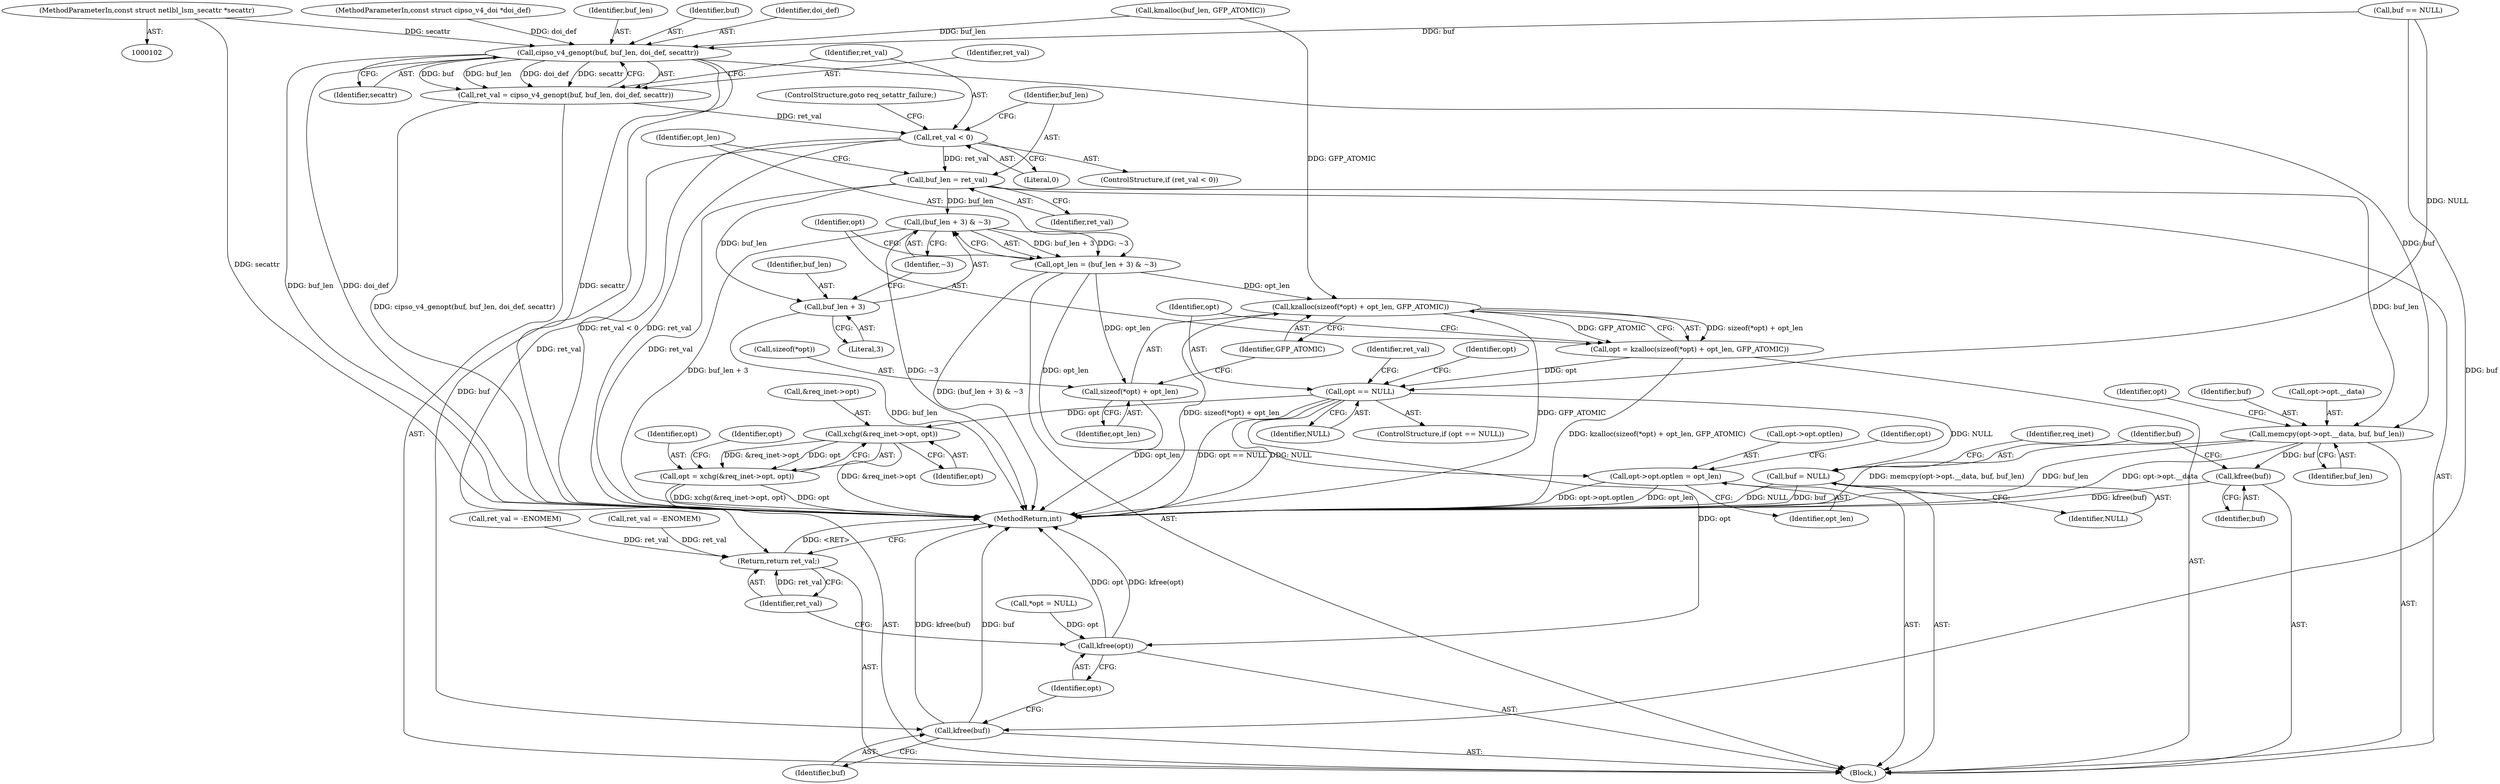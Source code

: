 digraph "0_linux_f6d8bd051c391c1c0458a30b2a7abcd939329259_7@pointer" {
"1000105" [label="(MethodParameterIn,const struct netlbl_lsm_secattr *secattr)"];
"1000143" [label="(Call,cipso_v4_genopt(buf, buf_len, doi_def, secattr))"];
"1000141" [label="(Call,ret_val = cipso_v4_genopt(buf, buf_len, doi_def, secattr))"];
"1000149" [label="(Call,ret_val < 0)"];
"1000153" [label="(Call,buf_len = ret_val)"];
"1000158" [label="(Call,(buf_len + 3) & ~3)"];
"1000156" [label="(Call,opt_len = (buf_len + 3) & ~3)"];
"1000165" [label="(Call,kzalloc(sizeof(*opt) + opt_len, GFP_ATOMIC))"];
"1000163" [label="(Call,opt = kzalloc(sizeof(*opt) + opt_len, GFP_ATOMIC))"];
"1000173" [label="(Call,opt == NULL)"];
"1000207" [label="(Call,buf = NULL)"];
"1000216" [label="(Call,xchg(&req_inet->opt, opt))"];
"1000214" [label="(Call,opt = xchg(&req_inet->opt, opt))"];
"1000235" [label="(Call,kfree(opt))"];
"1000166" [label="(Call,sizeof(*opt) + opt_len)"];
"1000190" [label="(Call,opt->opt.optlen = opt_len)"];
"1000159" [label="(Call,buf_len + 3)"];
"1000182" [label="(Call,memcpy(opt->opt.__data, buf, buf_len))"];
"1000205" [label="(Call,kfree(buf))"];
"1000237" [label="(Return,return ret_val;)"];
"1000233" [label="(Call,kfree(buf))"];
"1000150" [label="(Identifier,ret_val)"];
"1000238" [label="(Identifier,ret_val)"];
"1000234" [label="(Identifier,buf)"];
"1000171" [label="(Identifier,GFP_ATOMIC)"];
"1000141" [label="(Call,ret_val = cipso_v4_genopt(buf, buf_len, doi_def, secattr))"];
"1000149" [label="(Call,ret_val < 0)"];
"1000151" [label="(Literal,0)"];
"1000211" [label="(Identifier,req_inet)"];
"1000147" [label="(Identifier,secattr)"];
"1000146" [label="(Identifier,doi_def)"];
"1000153" [label="(Call,buf_len = ret_val)"];
"1000162" [label="(Identifier,~3)"];
"1000167" [label="(Call,sizeof(*opt))"];
"1000160" [label="(Identifier,buf_len)"];
"1000193" [label="(Identifier,opt)"];
"1000156" [label="(Call,opt_len = (buf_len + 3) & ~3)"];
"1000208" [label="(Identifier,buf)"];
"1000165" [label="(Call,kzalloc(sizeof(*opt) + opt_len, GFP_ATOMIC))"];
"1000164" [label="(Identifier,opt)"];
"1000233" [label="(Call,kfree(buf))"];
"1000152" [label="(ControlStructure,goto req_setattr_failure;)"];
"1000189" [label="(Identifier,buf_len)"];
"1000175" [label="(Identifier,NULL)"];
"1000177" [label="(Call,ret_val = -ENOMEM)"];
"1000178" [label="(Identifier,ret_val)"];
"1000119" [label="(Call,*opt = NULL)"];
"1000157" [label="(Identifier,opt_len)"];
"1000223" [label="(Identifier,opt)"];
"1000105" [label="(MethodParameterIn,const struct netlbl_lsm_secattr *secattr)"];
"1000216" [label="(Call,xchg(&req_inet->opt, opt))"];
"1000182" [label="(Call,memcpy(opt->opt.__data, buf, buf_len))"];
"1000159" [label="(Call,buf_len + 3)"];
"1000163" [label="(Call,opt = kzalloc(sizeof(*opt) + opt_len, GFP_ATOMIC))"];
"1000170" [label="(Identifier,opt_len)"];
"1000161" [label="(Literal,3)"];
"1000190" [label="(Call,opt->opt.optlen = opt_len)"];
"1000143" [label="(Call,cipso_v4_genopt(buf, buf_len, doi_def, secattr))"];
"1000174" [label="(Identifier,opt)"];
"1000136" [label="(Call,ret_val = -ENOMEM)"];
"1000191" [label="(Call,opt->opt.optlen)"];
"1000132" [label="(Call,buf == NULL)"];
"1000166" [label="(Call,sizeof(*opt) + opt_len)"];
"1000104" [label="(MethodParameterIn,const struct cipso_v4_doi *doi_def)"];
"1000188" [label="(Identifier,buf)"];
"1000214" [label="(Call,opt = xchg(&req_inet->opt, opt))"];
"1000221" [label="(Identifier,opt)"];
"1000200" [label="(Identifier,opt)"];
"1000148" [label="(ControlStructure,if (ret_val < 0))"];
"1000106" [label="(Block,)"];
"1000128" [label="(Call,kmalloc(buf_len, GFP_ATOMIC))"];
"1000155" [label="(Identifier,ret_val)"];
"1000158" [label="(Call,(buf_len + 3) & ~3)"];
"1000173" [label="(Call,opt == NULL)"];
"1000183" [label="(Call,opt->opt.__data)"];
"1000237" [label="(Return,return ret_val;)"];
"1000209" [label="(Identifier,NULL)"];
"1000145" [label="(Identifier,buf_len)"];
"1000154" [label="(Identifier,buf_len)"];
"1000172" [label="(ControlStructure,if (opt == NULL))"];
"1000206" [label="(Identifier,buf)"];
"1000215" [label="(Identifier,opt)"];
"1000142" [label="(Identifier,ret_val)"];
"1000236" [label="(Identifier,opt)"];
"1000205" [label="(Call,kfree(buf))"];
"1000239" [label="(MethodReturn,int)"];
"1000235" [label="(Call,kfree(opt))"];
"1000196" [label="(Identifier,opt_len)"];
"1000207" [label="(Call,buf = NULL)"];
"1000217" [label="(Call,&req_inet->opt)"];
"1000185" [label="(Identifier,opt)"];
"1000144" [label="(Identifier,buf)"];
"1000105" -> "1000102"  [label="AST: "];
"1000105" -> "1000239"  [label="DDG: secattr"];
"1000105" -> "1000143"  [label="DDG: secattr"];
"1000143" -> "1000141"  [label="AST: "];
"1000143" -> "1000147"  [label="CFG: "];
"1000144" -> "1000143"  [label="AST: "];
"1000145" -> "1000143"  [label="AST: "];
"1000146" -> "1000143"  [label="AST: "];
"1000147" -> "1000143"  [label="AST: "];
"1000141" -> "1000143"  [label="CFG: "];
"1000143" -> "1000239"  [label="DDG: buf_len"];
"1000143" -> "1000239"  [label="DDG: doi_def"];
"1000143" -> "1000239"  [label="DDG: secattr"];
"1000143" -> "1000141"  [label="DDG: buf"];
"1000143" -> "1000141"  [label="DDG: buf_len"];
"1000143" -> "1000141"  [label="DDG: doi_def"];
"1000143" -> "1000141"  [label="DDG: secattr"];
"1000132" -> "1000143"  [label="DDG: buf"];
"1000128" -> "1000143"  [label="DDG: buf_len"];
"1000104" -> "1000143"  [label="DDG: doi_def"];
"1000143" -> "1000182"  [label="DDG: buf"];
"1000143" -> "1000233"  [label="DDG: buf"];
"1000141" -> "1000106"  [label="AST: "];
"1000142" -> "1000141"  [label="AST: "];
"1000150" -> "1000141"  [label="CFG: "];
"1000141" -> "1000239"  [label="DDG: cipso_v4_genopt(buf, buf_len, doi_def, secattr)"];
"1000141" -> "1000149"  [label="DDG: ret_val"];
"1000149" -> "1000148"  [label="AST: "];
"1000149" -> "1000151"  [label="CFG: "];
"1000150" -> "1000149"  [label="AST: "];
"1000151" -> "1000149"  [label="AST: "];
"1000152" -> "1000149"  [label="CFG: "];
"1000154" -> "1000149"  [label="CFG: "];
"1000149" -> "1000239"  [label="DDG: ret_val < 0"];
"1000149" -> "1000239"  [label="DDG: ret_val"];
"1000149" -> "1000153"  [label="DDG: ret_val"];
"1000149" -> "1000237"  [label="DDG: ret_val"];
"1000153" -> "1000106"  [label="AST: "];
"1000153" -> "1000155"  [label="CFG: "];
"1000154" -> "1000153"  [label="AST: "];
"1000155" -> "1000153"  [label="AST: "];
"1000157" -> "1000153"  [label="CFG: "];
"1000153" -> "1000239"  [label="DDG: ret_val"];
"1000153" -> "1000158"  [label="DDG: buf_len"];
"1000153" -> "1000159"  [label="DDG: buf_len"];
"1000153" -> "1000182"  [label="DDG: buf_len"];
"1000158" -> "1000156"  [label="AST: "];
"1000158" -> "1000162"  [label="CFG: "];
"1000159" -> "1000158"  [label="AST: "];
"1000162" -> "1000158"  [label="AST: "];
"1000156" -> "1000158"  [label="CFG: "];
"1000158" -> "1000239"  [label="DDG: buf_len + 3"];
"1000158" -> "1000239"  [label="DDG: ~3"];
"1000158" -> "1000156"  [label="DDG: buf_len + 3"];
"1000158" -> "1000156"  [label="DDG: ~3"];
"1000156" -> "1000106"  [label="AST: "];
"1000157" -> "1000156"  [label="AST: "];
"1000164" -> "1000156"  [label="CFG: "];
"1000156" -> "1000239"  [label="DDG: (buf_len + 3) & ~3"];
"1000156" -> "1000165"  [label="DDG: opt_len"];
"1000156" -> "1000166"  [label="DDG: opt_len"];
"1000156" -> "1000190"  [label="DDG: opt_len"];
"1000165" -> "1000163"  [label="AST: "];
"1000165" -> "1000171"  [label="CFG: "];
"1000166" -> "1000165"  [label="AST: "];
"1000171" -> "1000165"  [label="AST: "];
"1000163" -> "1000165"  [label="CFG: "];
"1000165" -> "1000239"  [label="DDG: sizeof(*opt) + opt_len"];
"1000165" -> "1000239"  [label="DDG: GFP_ATOMIC"];
"1000165" -> "1000163"  [label="DDG: sizeof(*opt) + opt_len"];
"1000165" -> "1000163"  [label="DDG: GFP_ATOMIC"];
"1000128" -> "1000165"  [label="DDG: GFP_ATOMIC"];
"1000163" -> "1000106"  [label="AST: "];
"1000164" -> "1000163"  [label="AST: "];
"1000174" -> "1000163"  [label="CFG: "];
"1000163" -> "1000239"  [label="DDG: kzalloc(sizeof(*opt) + opt_len, GFP_ATOMIC)"];
"1000163" -> "1000173"  [label="DDG: opt"];
"1000173" -> "1000172"  [label="AST: "];
"1000173" -> "1000175"  [label="CFG: "];
"1000174" -> "1000173"  [label="AST: "];
"1000175" -> "1000173"  [label="AST: "];
"1000178" -> "1000173"  [label="CFG: "];
"1000185" -> "1000173"  [label="CFG: "];
"1000173" -> "1000239"  [label="DDG: opt == NULL"];
"1000173" -> "1000239"  [label="DDG: NULL"];
"1000132" -> "1000173"  [label="DDG: NULL"];
"1000173" -> "1000207"  [label="DDG: NULL"];
"1000173" -> "1000216"  [label="DDG: opt"];
"1000173" -> "1000235"  [label="DDG: opt"];
"1000207" -> "1000106"  [label="AST: "];
"1000207" -> "1000209"  [label="CFG: "];
"1000208" -> "1000207"  [label="AST: "];
"1000209" -> "1000207"  [label="AST: "];
"1000211" -> "1000207"  [label="CFG: "];
"1000207" -> "1000239"  [label="DDG: NULL"];
"1000207" -> "1000239"  [label="DDG: buf"];
"1000216" -> "1000214"  [label="AST: "];
"1000216" -> "1000221"  [label="CFG: "];
"1000217" -> "1000216"  [label="AST: "];
"1000221" -> "1000216"  [label="AST: "];
"1000214" -> "1000216"  [label="CFG: "];
"1000216" -> "1000239"  [label="DDG: &req_inet->opt"];
"1000216" -> "1000214"  [label="DDG: &req_inet->opt"];
"1000216" -> "1000214"  [label="DDG: opt"];
"1000214" -> "1000106"  [label="AST: "];
"1000215" -> "1000214"  [label="AST: "];
"1000223" -> "1000214"  [label="CFG: "];
"1000214" -> "1000239"  [label="DDG: xchg(&req_inet->opt, opt)"];
"1000214" -> "1000239"  [label="DDG: opt"];
"1000235" -> "1000106"  [label="AST: "];
"1000235" -> "1000236"  [label="CFG: "];
"1000236" -> "1000235"  [label="AST: "];
"1000238" -> "1000235"  [label="CFG: "];
"1000235" -> "1000239"  [label="DDG: opt"];
"1000235" -> "1000239"  [label="DDG: kfree(opt)"];
"1000119" -> "1000235"  [label="DDG: opt"];
"1000166" -> "1000170"  [label="CFG: "];
"1000167" -> "1000166"  [label="AST: "];
"1000170" -> "1000166"  [label="AST: "];
"1000171" -> "1000166"  [label="CFG: "];
"1000166" -> "1000239"  [label="DDG: opt_len"];
"1000190" -> "1000106"  [label="AST: "];
"1000190" -> "1000196"  [label="CFG: "];
"1000191" -> "1000190"  [label="AST: "];
"1000196" -> "1000190"  [label="AST: "];
"1000200" -> "1000190"  [label="CFG: "];
"1000190" -> "1000239"  [label="DDG: opt->opt.optlen"];
"1000190" -> "1000239"  [label="DDG: opt_len"];
"1000159" -> "1000161"  [label="CFG: "];
"1000160" -> "1000159"  [label="AST: "];
"1000161" -> "1000159"  [label="AST: "];
"1000162" -> "1000159"  [label="CFG: "];
"1000159" -> "1000239"  [label="DDG: buf_len"];
"1000182" -> "1000106"  [label="AST: "];
"1000182" -> "1000189"  [label="CFG: "];
"1000183" -> "1000182"  [label="AST: "];
"1000188" -> "1000182"  [label="AST: "];
"1000189" -> "1000182"  [label="AST: "];
"1000193" -> "1000182"  [label="CFG: "];
"1000182" -> "1000239"  [label="DDG: memcpy(opt->opt.__data, buf, buf_len)"];
"1000182" -> "1000239"  [label="DDG: buf_len"];
"1000182" -> "1000239"  [label="DDG: opt->opt.__data"];
"1000182" -> "1000205"  [label="DDG: buf"];
"1000205" -> "1000106"  [label="AST: "];
"1000205" -> "1000206"  [label="CFG: "];
"1000206" -> "1000205"  [label="AST: "];
"1000208" -> "1000205"  [label="CFG: "];
"1000205" -> "1000239"  [label="DDG: kfree(buf)"];
"1000237" -> "1000106"  [label="AST: "];
"1000237" -> "1000238"  [label="CFG: "];
"1000238" -> "1000237"  [label="AST: "];
"1000239" -> "1000237"  [label="CFG: "];
"1000237" -> "1000239"  [label="DDG: <RET>"];
"1000238" -> "1000237"  [label="DDG: ret_val"];
"1000177" -> "1000237"  [label="DDG: ret_val"];
"1000136" -> "1000237"  [label="DDG: ret_val"];
"1000233" -> "1000106"  [label="AST: "];
"1000233" -> "1000234"  [label="CFG: "];
"1000234" -> "1000233"  [label="AST: "];
"1000236" -> "1000233"  [label="CFG: "];
"1000233" -> "1000239"  [label="DDG: kfree(buf)"];
"1000233" -> "1000239"  [label="DDG: buf"];
"1000132" -> "1000233"  [label="DDG: buf"];
}
